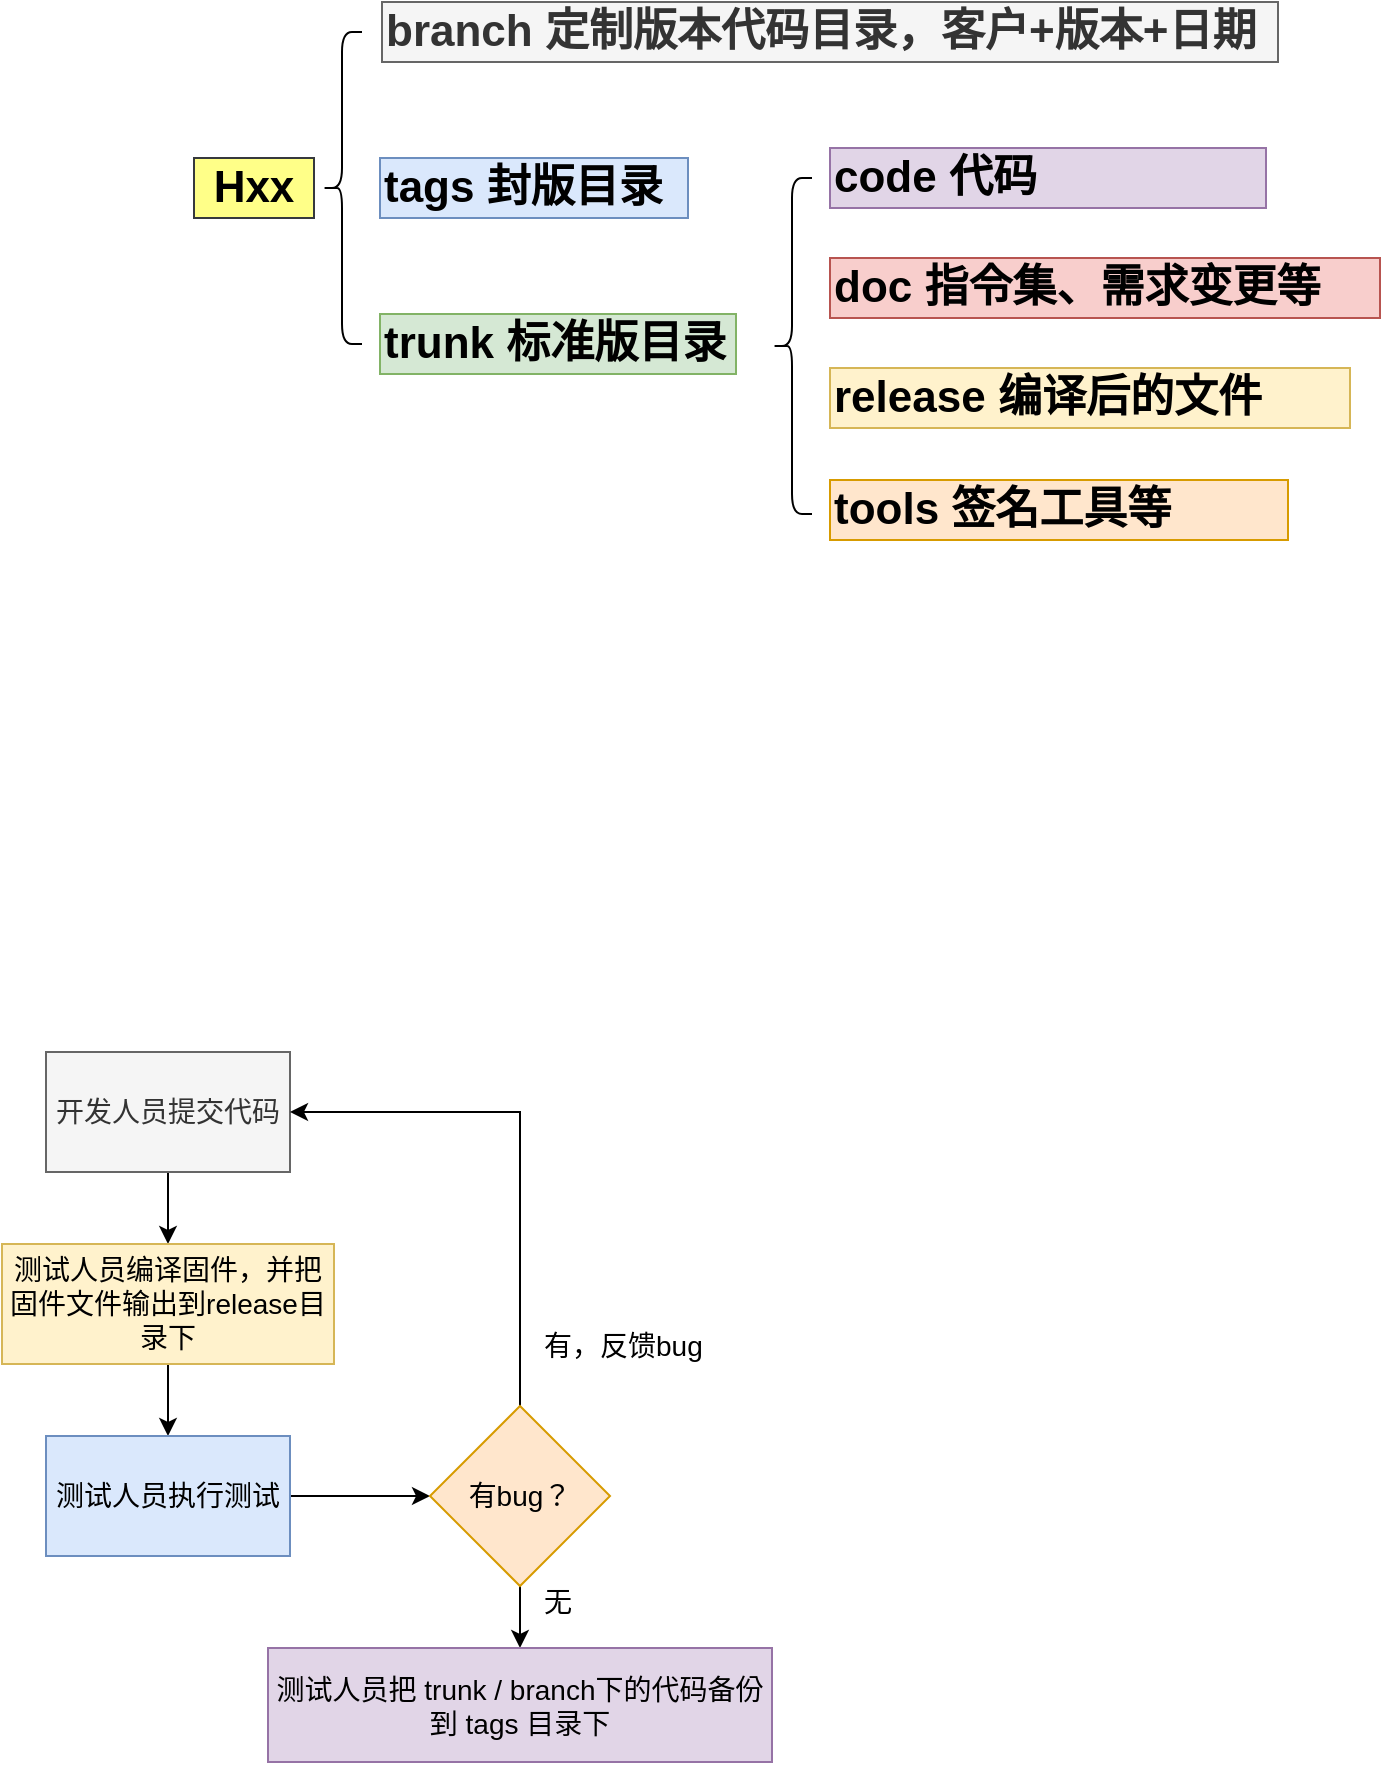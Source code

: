 <mxfile version="10.6.7" type="github"><diagram id="KJKv3AtbUAgoudUhzCSA" name="Page-1"><mxGraphModel dx="725" dy="373" grid="0" gridSize="10" guides="1" tooltips="1" connect="1" arrows="1" fold="1" page="1" pageScale="1" pageWidth="1654" pageHeight="1169" math="0" shadow="0"><root><mxCell id="0"/><mxCell id="1" parent="0"/><mxCell id="JZqF7rIs07gc8GJaisFe-1" value="Hxx" style="rounded=0;whiteSpace=wrap;html=1;fontSize=22;verticalAlign=middle;align=center;fontStyle=1;fillColor=#ffff88;strokeColor=#36393d;" parent="1" vertex="1"><mxGeometry x="216" y="258" width="60" height="30" as="geometry"/></mxCell><mxCell id="JZqF7rIs07gc8GJaisFe-2" value="" style="shape=curlyBracket;whiteSpace=wrap;html=1;rounded=1;fontSize=22;fontStyle=1;fillColor=none;" parent="1" vertex="1"><mxGeometry x="280" y="195" width="20" height="156" as="geometry"/></mxCell><mxCell id="JZqF7rIs07gc8GJaisFe-4" value="branch&amp;nbsp;&lt;span&gt;定制版本代码目录，&lt;/span&gt;&lt;span&gt;客户&lt;/span&gt;&lt;span&gt;+&lt;/span&gt;&lt;span&gt;版本&lt;/span&gt;&lt;span&gt;+&lt;/span&gt;&lt;span&gt;日期&amp;nbsp;&lt;/span&gt;" style="rounded=0;whiteSpace=wrap;html=1;strokeColor=#666666;fontSize=22;verticalAlign=middle;align=left;fontStyle=1;fillColor=#f5f5f5;fontColor=#333333;" parent="1" vertex="1"><mxGeometry x="310" y="180" width="448" height="30" as="geometry"/></mxCell><mxCell id="JZqF7rIs07gc8GJaisFe-5" value="tags 封版目录&lt;br&gt;" style="rounded=0;whiteSpace=wrap;html=1;strokeColor=#6c8ebf;fontSize=22;verticalAlign=middle;align=left;fontStyle=1;fillColor=#dae8fc;" parent="1" vertex="1"><mxGeometry x="309" y="258" width="154" height="30" as="geometry"/></mxCell><mxCell id="JZqF7rIs07gc8GJaisFe-6" value="trunk&amp;nbsp;&lt;span&gt;标准版目录&lt;/span&gt;&lt;br&gt;" style="rounded=0;whiteSpace=wrap;html=1;strokeColor=#82b366;fontSize=22;verticalAlign=middle;align=left;fontStyle=1;fillColor=#d5e8d4;" parent="1" vertex="1"><mxGeometry x="309" y="336" width="178" height="30" as="geometry"/></mxCell><mxCell id="JZqF7rIs07gc8GJaisFe-7" value="" style="shape=curlyBracket;whiteSpace=wrap;html=1;rounded=1;fontSize=22;fontStyle=1;fillColor=none;" parent="1" vertex="1"><mxGeometry x="505" y="268" width="20" height="168" as="geometry"/></mxCell><mxCell id="JZqF7rIs07gc8GJaisFe-10" value="code 代码&lt;br&gt;" style="rounded=0;whiteSpace=wrap;html=1;strokeColor=#9673a6;fontSize=22;verticalAlign=middle;align=left;fontStyle=1;fillColor=#e1d5e7;" parent="1" vertex="1"><mxGeometry x="534" y="253" width="218" height="30" as="geometry"/></mxCell><mxCell id="JZqF7rIs07gc8GJaisFe-11" value="doc&amp;nbsp;&lt;span&gt;指令集、需求变更等&lt;/span&gt;" style="rounded=0;whiteSpace=wrap;html=1;strokeColor=#b85450;fontSize=22;verticalAlign=middle;align=left;fontStyle=1;fillColor=#f8cecc;" parent="1" vertex="1"><mxGeometry x="534" y="308" width="275" height="30" as="geometry"/></mxCell><mxCell id="JZqF7rIs07gc8GJaisFe-12" value="release 编译&lt;span&gt;后的文件&lt;/span&gt;" style="rounded=0;whiteSpace=wrap;html=1;strokeColor=#d6b656;fontSize=22;verticalAlign=middle;align=left;fontStyle=1;fillColor=#fff2cc;" parent="1" vertex="1"><mxGeometry x="534" y="363" width="260" height="30" as="geometry"/></mxCell><mxCell id="JZqF7rIs07gc8GJaisFe-13" value="tools&amp;nbsp;&lt;span&gt;签名工具等&lt;/span&gt;" style="rounded=0;whiteSpace=wrap;html=1;strokeColor=#d79b00;fontSize=22;verticalAlign=middle;align=left;fontStyle=1;fillColor=#ffe6cc;" parent="1" vertex="1"><mxGeometry x="534" y="419" width="229" height="30" as="geometry"/></mxCell><mxCell id="OIc1dpXHQYsZH7qBaoRb-16" style="edgeStyle=none;rounded=0;orthogonalLoop=1;jettySize=auto;html=1;exitX=0.5;exitY=1;exitDx=0;exitDy=0;fontSize=14;" edge="1" parent="1" source="JZqF7rIs07gc8GJaisFe-14" target="OIc1dpXHQYsZH7qBaoRb-1"><mxGeometry relative="1" as="geometry"/></mxCell><mxCell id="JZqF7rIs07gc8GJaisFe-14" value="开发人员提交代码" style="rounded=0;whiteSpace=wrap;html=1;fontSize=14;align=center;fillColor=#f5f5f5;strokeColor=#666666;fontColor=#333333;" parent="1" vertex="1"><mxGeometry x="142" y="705" width="122" height="60" as="geometry"/></mxCell><mxCell id="OIc1dpXHQYsZH7qBaoRb-17" style="edgeStyle=none;rounded=0;orthogonalLoop=1;jettySize=auto;html=1;exitX=0.5;exitY=1;exitDx=0;exitDy=0;fontSize=14;" edge="1" parent="1" source="OIc1dpXHQYsZH7qBaoRb-1" target="JZqF7rIs07gc8GJaisFe-15"><mxGeometry relative="1" as="geometry"/></mxCell><mxCell id="OIc1dpXHQYsZH7qBaoRb-1" value="测试人员编译固件，并把固件文件输出到release目录下&lt;br&gt;" style="rounded=0;whiteSpace=wrap;html=1;fontSize=14;align=center;fillColor=#fff2cc;strokeColor=#d6b656;" vertex="1" parent="1"><mxGeometry x="120" y="801" width="166" height="60" as="geometry"/></mxCell><mxCell id="JZqF7rIs07gc8GJaisFe-24" value="" style="edgeStyle=orthogonalEdgeStyle;rounded=0;orthogonalLoop=1;jettySize=auto;html=1;fontSize=14;" parent="1" source="JZqF7rIs07gc8GJaisFe-15" target="JZqF7rIs07gc8GJaisFe-23" edge="1"><mxGeometry relative="1" as="geometry"/></mxCell><mxCell id="JZqF7rIs07gc8GJaisFe-15" value="测试人员执行测试" style="rounded=0;whiteSpace=wrap;html=1;fontSize=14;align=center;fillColor=#dae8fc;strokeColor=#6c8ebf;" parent="1" vertex="1"><mxGeometry x="142" y="897" width="122" height="60" as="geometry"/></mxCell><mxCell id="JZqF7rIs07gc8GJaisFe-27" style="edgeStyle=orthogonalEdgeStyle;rounded=0;orthogonalLoop=1;jettySize=auto;html=1;exitX=0.5;exitY=0;exitDx=0;exitDy=0;entryX=1;entryY=0.5;entryDx=0;entryDy=0;fontSize=14;" parent="1" source="JZqF7rIs07gc8GJaisFe-23" target="JZqF7rIs07gc8GJaisFe-14" edge="1"><mxGeometry relative="1" as="geometry"/></mxCell><mxCell id="OIc1dpXHQYsZH7qBaoRb-18" style="edgeStyle=none;rounded=0;orthogonalLoop=1;jettySize=auto;html=1;exitX=0.5;exitY=1;exitDx=0;exitDy=0;entryX=0.5;entryY=0;entryDx=0;entryDy=0;fontSize=14;" edge="1" parent="1" source="JZqF7rIs07gc8GJaisFe-23" target="JZqF7rIs07gc8GJaisFe-31"><mxGeometry relative="1" as="geometry"/></mxCell><mxCell id="JZqF7rIs07gc8GJaisFe-23" value="有bug？" style="rhombus;whiteSpace=wrap;html=1;fontSize=14;align=center;fillColor=#ffe6cc;strokeColor=#d79b00;" parent="1" vertex="1"><mxGeometry x="334" y="882" width="90" height="90" as="geometry"/></mxCell><mxCell id="JZqF7rIs07gc8GJaisFe-28" value="有，反馈bug" style="text;html=1;resizable=0;points=[];autosize=1;align=left;verticalAlign=top;spacingTop=-4;fontSize=14;" parent="1" vertex="1"><mxGeometry x="389" y="841" width="113" height="21" as="geometry"/></mxCell><mxCell id="JZqF7rIs07gc8GJaisFe-31" value="测试人员把 trunk / branch下的代码备份到 tags 目录下" style="rounded=0;whiteSpace=wrap;html=1;fontSize=14;align=center;fillColor=#e1d5e7;strokeColor=#9673a6;" parent="1" vertex="1"><mxGeometry x="253" y="1003" width="252" height="57" as="geometry"/></mxCell><mxCell id="JZqF7rIs07gc8GJaisFe-33" value="无" style="text;html=1;resizable=0;points=[];autosize=1;align=left;verticalAlign=top;spacingTop=-4;fontSize=14;" parent="1" vertex="1"><mxGeometry x="389" y="969" width="28" height="21" as="geometry"/></mxCell></root></mxGraphModel></diagram></mxfile>